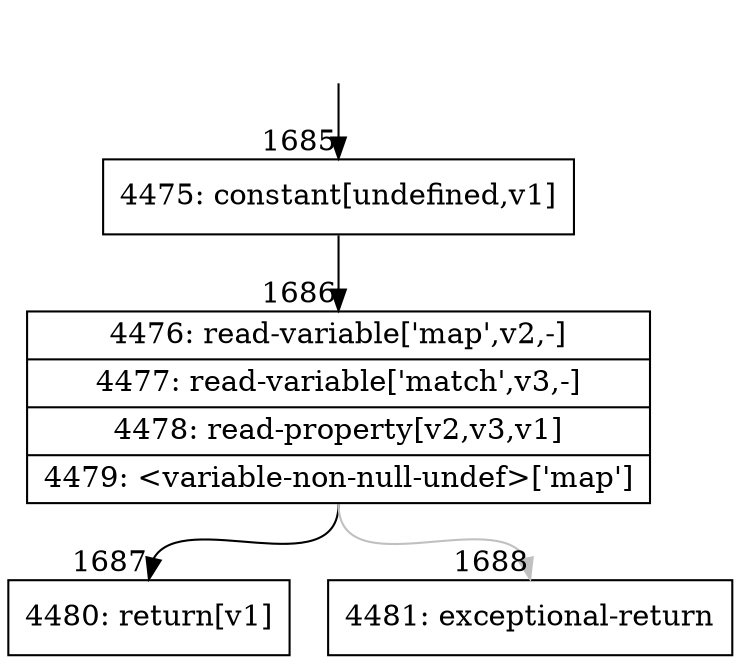 digraph {
rankdir="TD"
BB_entry148[shape=none,label=""];
BB_entry148 -> BB1685 [tailport=s, headport=n, headlabel="    1685"]
BB1685 [shape=record label="{4475: constant[undefined,v1]}" ] 
BB1685 -> BB1686 [tailport=s, headport=n, headlabel="      1686"]
BB1686 [shape=record label="{4476: read-variable['map',v2,-]|4477: read-variable['match',v3,-]|4478: read-property[v2,v3,v1]|4479: \<variable-non-null-undef\>['map']}" ] 
BB1686 -> BB1687 [tailport=s, headport=n, headlabel="      1687"]
BB1686 -> BB1688 [tailport=s, headport=n, color=gray, headlabel="      1688"]
BB1687 [shape=record label="{4480: return[v1]}" ] 
BB1688 [shape=record label="{4481: exceptional-return}" ] 
//#$~ 1390
}

